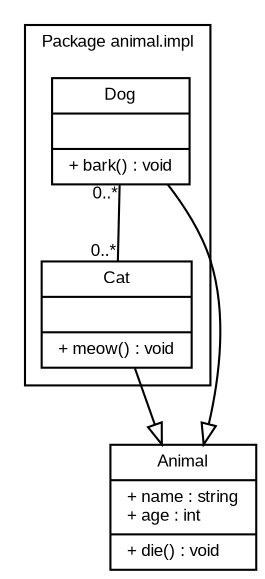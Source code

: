 digraph G {
    fontname = "Arial"
    fontsize = 8
    node [
        fontname = "Arial"
        fontsize = 8
        shape = "record"
    ]
    edge [
        fontname = "Arial"
        fontsize = 8
    ]
    Animal [
        label = "{Animal|+ name : string\l+ age : int\l|+ die() : void\l}"
    ]
    subgraph clusterAnimalImpl {
        label = "Package animal.impl"
        Dog [
            label = "{Dog||+ bark() : void\l}"
        ]
        Cat [
            label = "{Cat||+ meow() : void\l}"
        ]
    }
    edge [
        arrowhead = "empty"
    ]
    Dog -> Animal
    Cat -> Animal
    edge [
        arrowhead = "none"
        headlabel = "0..*"
        taillabel = "0..*"
    ]
    Dog -> Cat
}